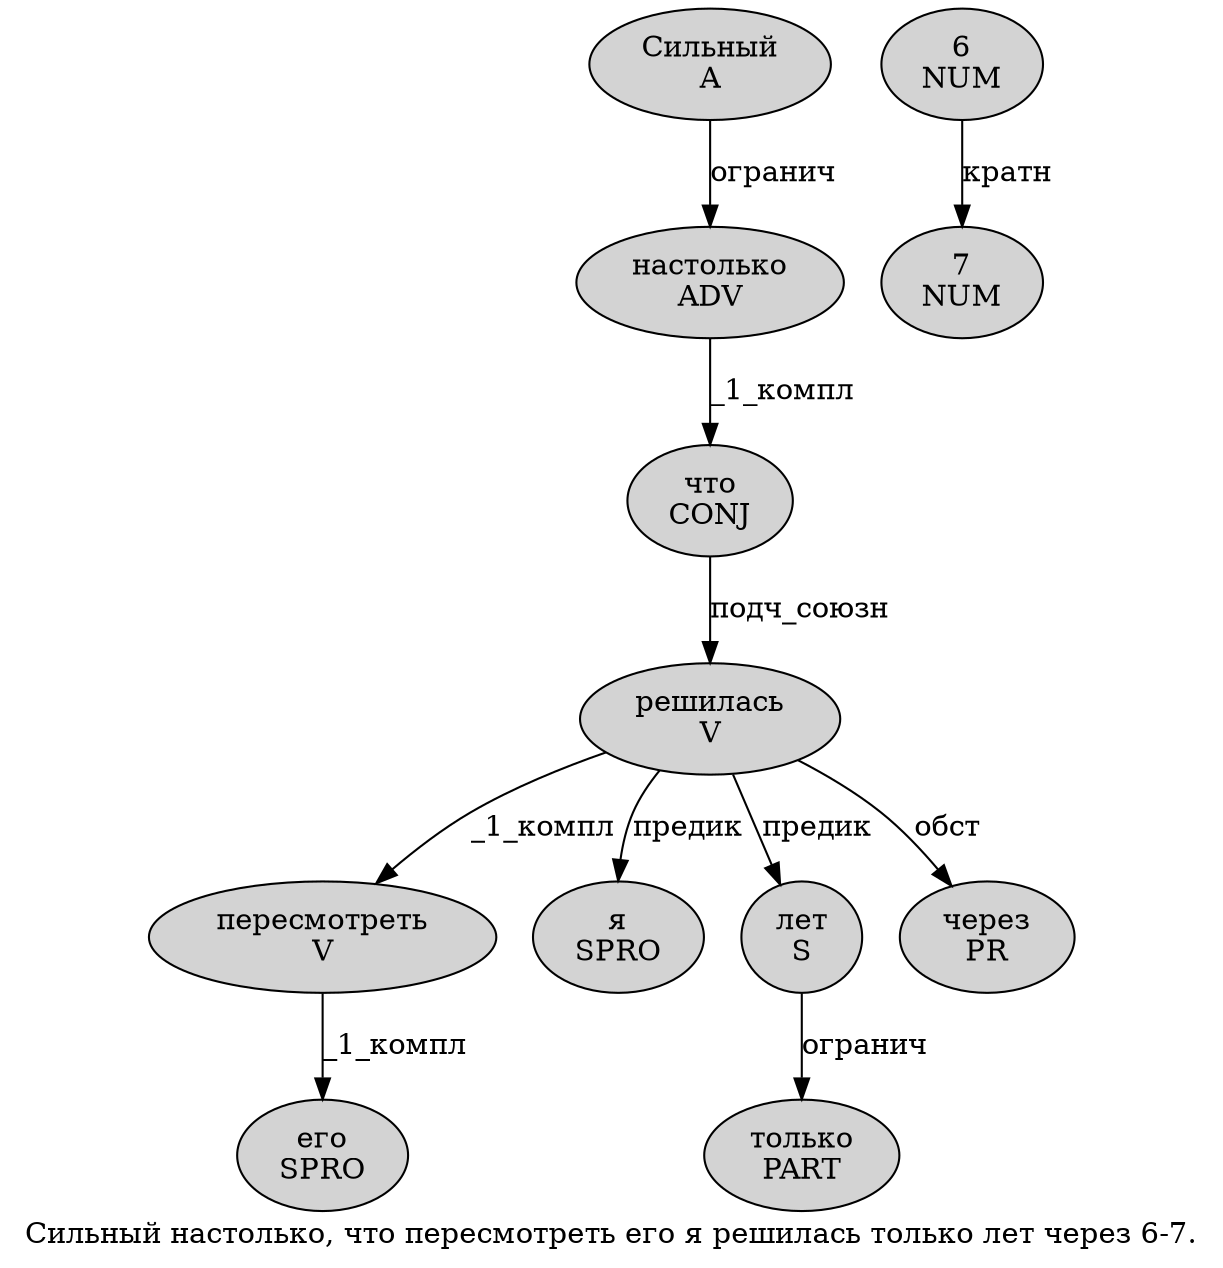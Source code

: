 digraph SENTENCE_1137 {
	graph [label="Сильный настолько, что пересмотреть его я решилась только лет через 6-7."]
	node [style=filled]
		0 [label="Сильный
A" color="" fillcolor=lightgray penwidth=1 shape=ellipse]
		1 [label="настолько
ADV" color="" fillcolor=lightgray penwidth=1 shape=ellipse]
		3 [label="что
CONJ" color="" fillcolor=lightgray penwidth=1 shape=ellipse]
		4 [label="пересмотреть
V" color="" fillcolor=lightgray penwidth=1 shape=ellipse]
		5 [label="его
SPRO" color="" fillcolor=lightgray penwidth=1 shape=ellipse]
		6 [label="я
SPRO" color="" fillcolor=lightgray penwidth=1 shape=ellipse]
		7 [label="решилась
V" color="" fillcolor=lightgray penwidth=1 shape=ellipse]
		8 [label="только
PART" color="" fillcolor=lightgray penwidth=1 shape=ellipse]
		9 [label="лет
S" color="" fillcolor=lightgray penwidth=1 shape=ellipse]
		10 [label="через
PR" color="" fillcolor=lightgray penwidth=1 shape=ellipse]
		11 [label="6
NUM" color="" fillcolor=lightgray penwidth=1 shape=ellipse]
		13 [label="7
NUM" color="" fillcolor=lightgray penwidth=1 shape=ellipse]
			1 -> 3 [label="_1_компл"]
			4 -> 5 [label="_1_компл"]
			3 -> 7 [label="подч_союзн"]
			7 -> 4 [label="_1_компл"]
			7 -> 6 [label="предик"]
			7 -> 9 [label="предик"]
			7 -> 10 [label="обст"]
			9 -> 8 [label="огранич"]
			0 -> 1 [label="огранич"]
			11 -> 13 [label="кратн"]
}